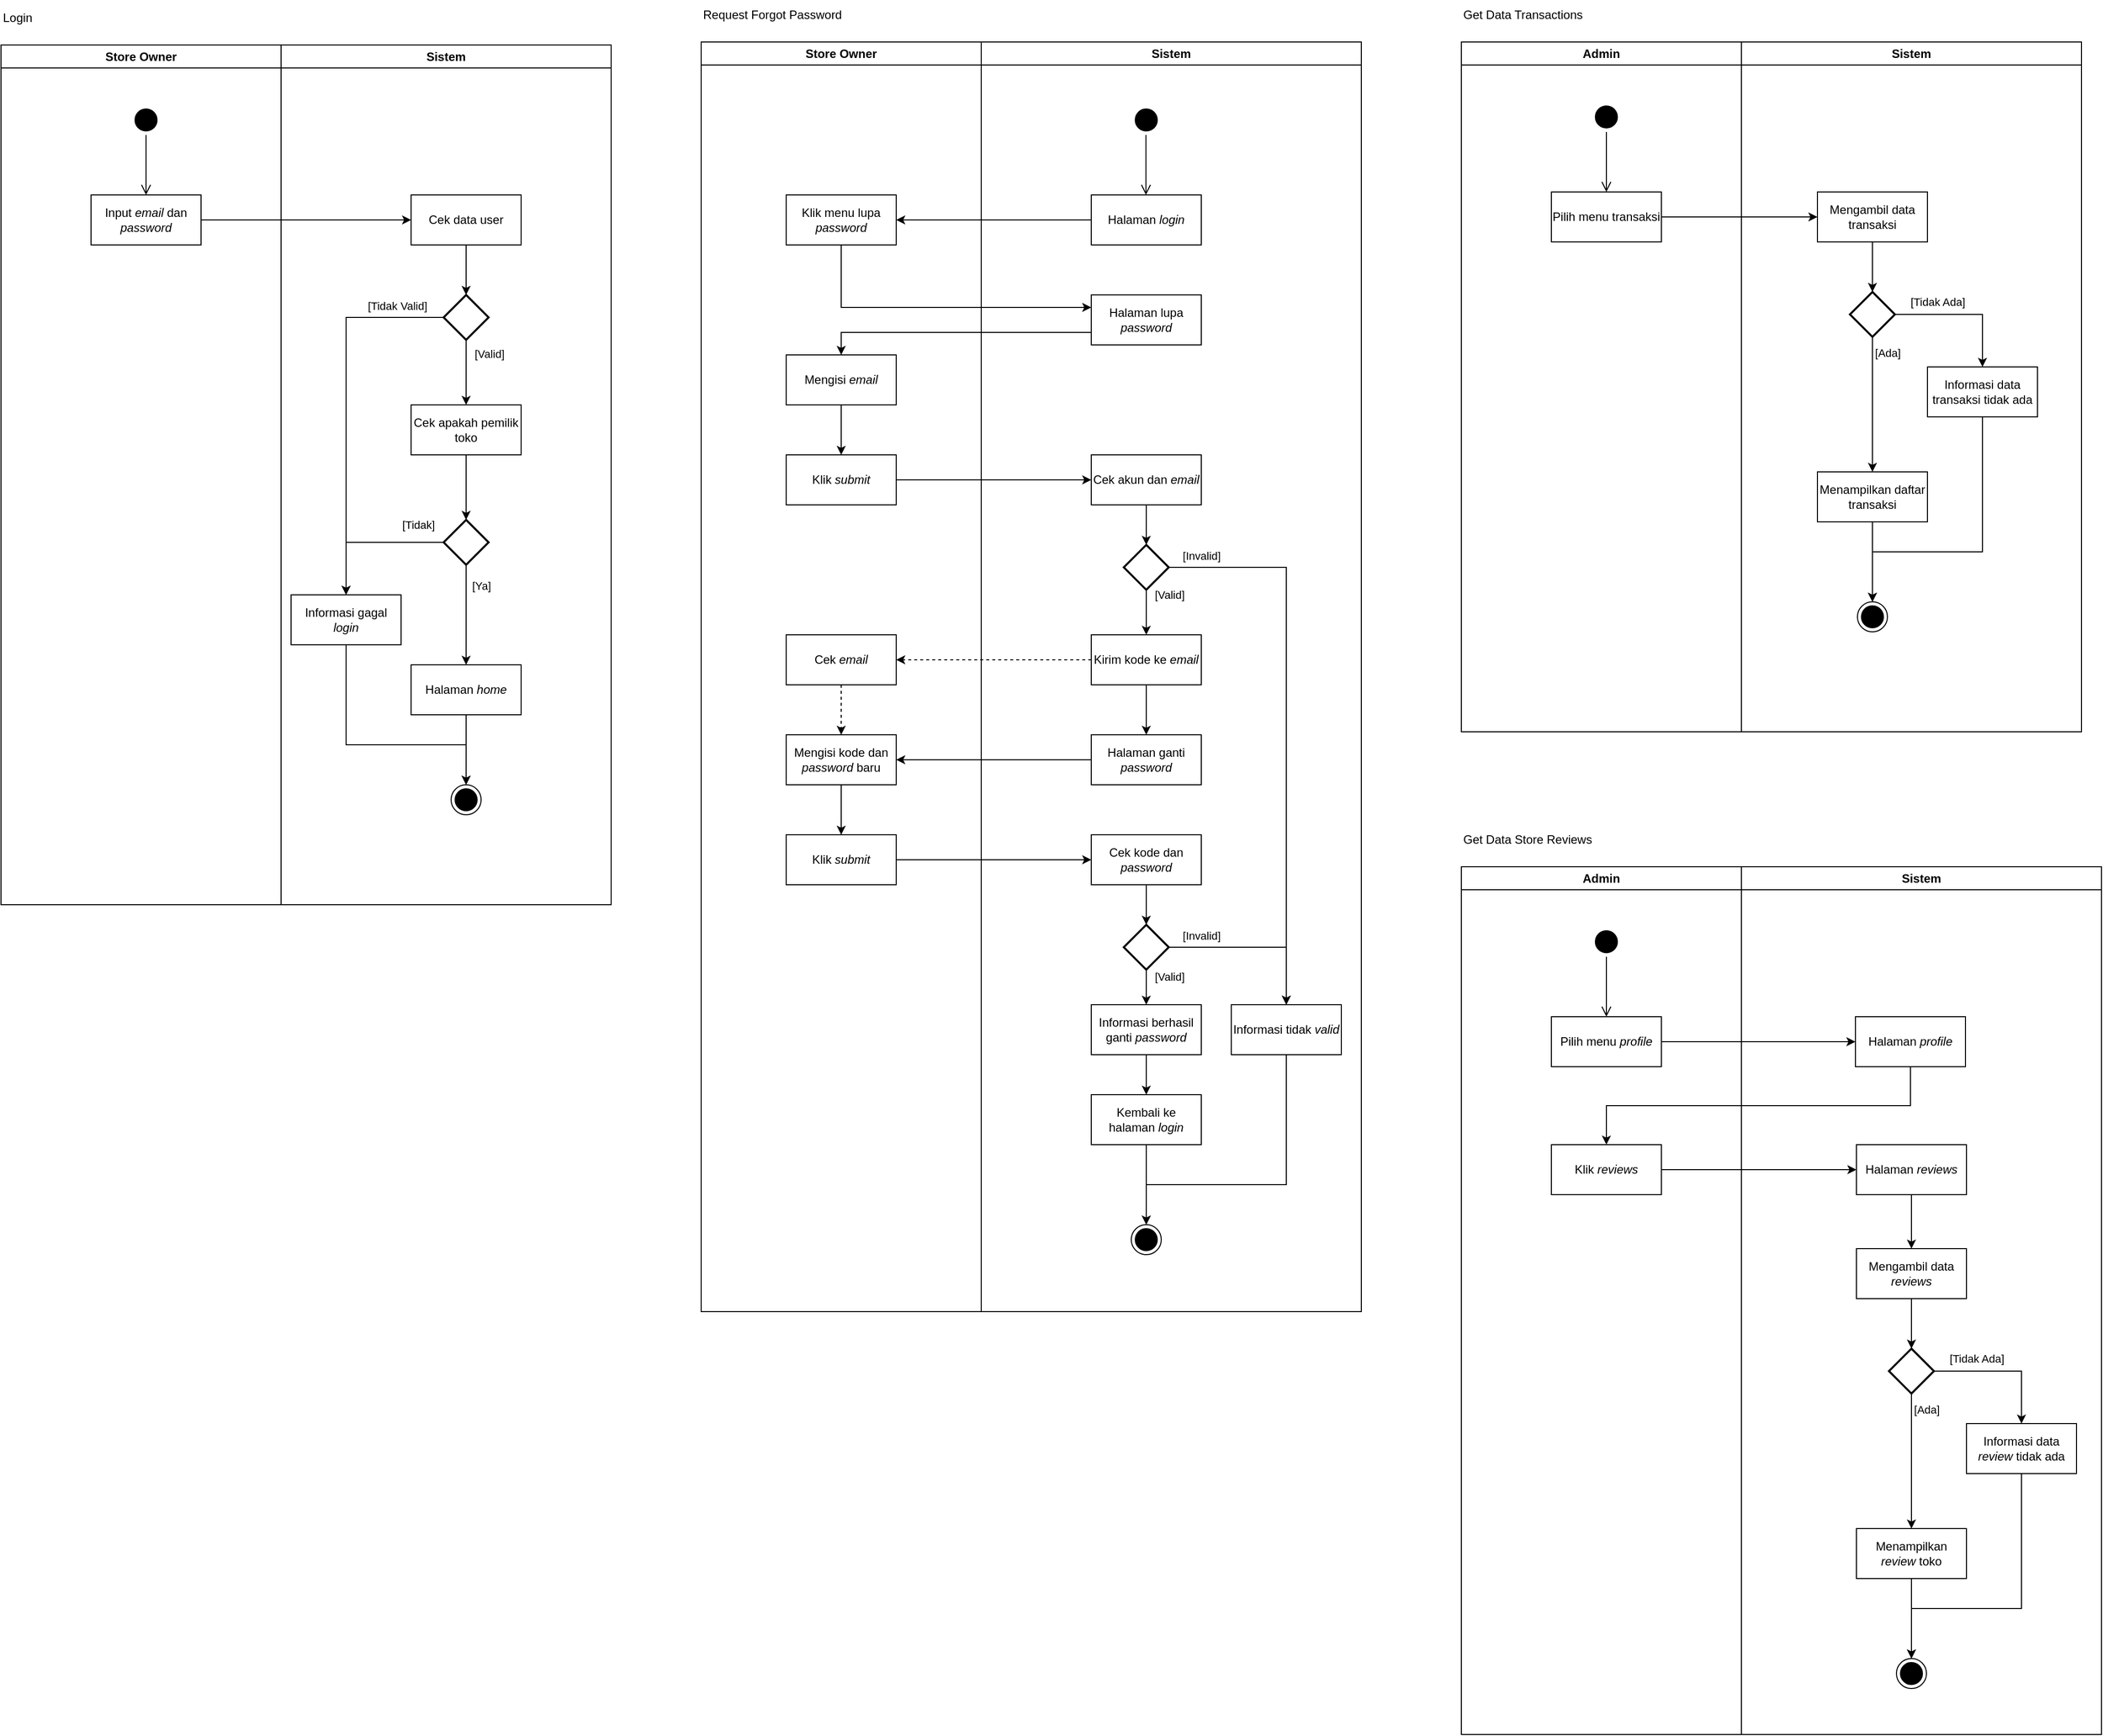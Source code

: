 <mxfile version="21.6.3" type="github">
  <diagram name="Page-1" id="xiiCET_Y6QIltrTSjUax">
    <mxGraphModel dx="4003" dy="2064" grid="1" gridSize="10" guides="1" tooltips="1" connect="1" arrows="1" fold="1" page="1" pageScale="1" pageWidth="827" pageHeight="1169" math="0" shadow="0">
      <root>
        <mxCell id="0" />
        <mxCell id="1" parent="0" />
        <mxCell id="NhR1j5uH20zTkMwMt2rW-1" value="" style="group;movable=1;resizable=1;rotatable=1;deletable=1;editable=1;locked=0;connectable=1;" parent="1" vertex="1" connectable="0">
          <mxGeometry x="-160" y="110" width="610" height="860" as="geometry" />
        </mxCell>
        <mxCell id="NhR1j5uH20zTkMwMt2rW-2" value="Store Owner" style="swimlane;whiteSpace=wrap;html=1;movable=1;resizable=1;rotatable=1;deletable=1;editable=1;locked=0;connectable=1;" parent="NhR1j5uH20zTkMwMt2rW-1" vertex="1">
          <mxGeometry width="280" height="860" as="geometry" />
        </mxCell>
        <mxCell id="NhR1j5uH20zTkMwMt2rW-3" value="" style="ellipse;html=1;shape=startState;fillColor=#000000;strokeColor=#030000;movable=1;resizable=1;rotatable=1;deletable=1;editable=1;locked=0;connectable=1;" parent="NhR1j5uH20zTkMwMt2rW-2" vertex="1">
          <mxGeometry x="130" y="60" width="30" height="30" as="geometry" />
        </mxCell>
        <mxCell id="NhR1j5uH20zTkMwMt2rW-4" value="" style="edgeStyle=orthogonalEdgeStyle;html=1;verticalAlign=bottom;endArrow=open;endSize=8;strokeColor=#030000;rounded=0;movable=1;resizable=1;rotatable=1;deletable=1;editable=1;locked=0;connectable=1;" parent="NhR1j5uH20zTkMwMt2rW-2" source="NhR1j5uH20zTkMwMt2rW-3" edge="1">
          <mxGeometry relative="1" as="geometry">
            <mxPoint x="145" y="150" as="targetPoint" />
          </mxGeometry>
        </mxCell>
        <mxCell id="NhR1j5uH20zTkMwMt2rW-5" value="Input &lt;i&gt;email&lt;/i&gt; dan &lt;i&gt;password&lt;/i&gt;" style="html=1;whiteSpace=wrap;movable=1;resizable=1;rotatable=1;deletable=1;editable=1;locked=0;connectable=1;" parent="NhR1j5uH20zTkMwMt2rW-2" vertex="1">
          <mxGeometry x="90" y="150" width="110" height="50" as="geometry" />
        </mxCell>
        <mxCell id="NhR1j5uH20zTkMwMt2rW-6" value="Sistem" style="swimlane;whiteSpace=wrap;html=1;movable=1;resizable=1;rotatable=1;deletable=1;editable=1;locked=0;connectable=1;" parent="NhR1j5uH20zTkMwMt2rW-1" vertex="1">
          <mxGeometry x="280" width="330" height="860" as="geometry" />
        </mxCell>
        <mxCell id="NhR1j5uH20zTkMwMt2rW-7" style="edgeStyle=orthogonalEdgeStyle;rounded=0;orthogonalLoop=1;jettySize=auto;html=1;movable=1;resizable=1;rotatable=1;deletable=1;editable=1;locked=0;connectable=1;" parent="NhR1j5uH20zTkMwMt2rW-6" source="NhR1j5uH20zTkMwMt2rW-8" target="NhR1j5uH20zTkMwMt2rW-13" edge="1">
          <mxGeometry relative="1" as="geometry" />
        </mxCell>
        <mxCell id="NhR1j5uH20zTkMwMt2rW-8" value="Cek data user" style="html=1;whiteSpace=wrap;movable=1;resizable=1;rotatable=1;deletable=1;editable=1;locked=0;connectable=1;" parent="NhR1j5uH20zTkMwMt2rW-6" vertex="1">
          <mxGeometry x="130" y="150" width="110" height="50" as="geometry" />
        </mxCell>
        <mxCell id="NhR1j5uH20zTkMwMt2rW-11" style="edgeStyle=orthogonalEdgeStyle;rounded=0;orthogonalLoop=1;jettySize=auto;html=1;exitX=0;exitY=0.5;exitDx=0;exitDy=0;exitPerimeter=0;movable=1;resizable=1;rotatable=1;deletable=1;editable=1;locked=0;connectable=1;" parent="NhR1j5uH20zTkMwMt2rW-6" source="NhR1j5uH20zTkMwMt2rW-13" target="NhR1j5uH20zTkMwMt2rW-16" edge="1">
          <mxGeometry relative="1" as="geometry" />
        </mxCell>
        <mxCell id="NhR1j5uH20zTkMwMt2rW-12" value="[Tidak Valid]" style="edgeLabel;html=1;align=center;verticalAlign=middle;resizable=1;points=[];movable=1;rotatable=1;deletable=1;editable=1;locked=0;connectable=1;" parent="NhR1j5uH20zTkMwMt2rW-11" vertex="1" connectable="0">
          <mxGeometry x="-0.512" relative="1" as="geometry">
            <mxPoint x="45" y="-12" as="offset" />
          </mxGeometry>
        </mxCell>
        <mxCell id="NhR1j5uH20zTkMwMt2rW-25" value="" style="edgeStyle=orthogonalEdgeStyle;rounded=0;orthogonalLoop=1;jettySize=auto;html=1;" parent="NhR1j5uH20zTkMwMt2rW-6" source="NhR1j5uH20zTkMwMt2rW-13" target="NhR1j5uH20zTkMwMt2rW-22" edge="1">
          <mxGeometry relative="1" as="geometry" />
        </mxCell>
        <mxCell id="NhR1j5uH20zTkMwMt2rW-26" value="[Valid]" style="edgeLabel;html=1;align=center;verticalAlign=middle;resizable=0;points=[];" parent="NhR1j5uH20zTkMwMt2rW-25" vertex="1" connectable="0">
          <mxGeometry x="-0.582" y="1" relative="1" as="geometry">
            <mxPoint x="22" as="offset" />
          </mxGeometry>
        </mxCell>
        <mxCell id="NhR1j5uH20zTkMwMt2rW-13" value="" style="strokeWidth=2;html=1;shape=mxgraph.flowchart.decision;whiteSpace=wrap;movable=1;resizable=1;rotatable=1;deletable=1;editable=1;locked=0;connectable=1;" parent="NhR1j5uH20zTkMwMt2rW-6" vertex="1">
          <mxGeometry x="162.5" y="250" width="45" height="45" as="geometry" />
        </mxCell>
        <mxCell id="NhR1j5uH20zTkMwMt2rW-31" style="edgeStyle=orthogonalEdgeStyle;rounded=0;orthogonalLoop=1;jettySize=auto;html=1;entryX=0.5;entryY=0;entryDx=0;entryDy=0;" parent="NhR1j5uH20zTkMwMt2rW-6" source="NhR1j5uH20zTkMwMt2rW-16" target="NhR1j5uH20zTkMwMt2rW-17" edge="1">
          <mxGeometry relative="1" as="geometry">
            <Array as="points">
              <mxPoint x="65" y="700" />
              <mxPoint x="185" y="700" />
            </Array>
          </mxGeometry>
        </mxCell>
        <mxCell id="NhR1j5uH20zTkMwMt2rW-16" value="Informasi gagal &lt;i&gt;login&lt;/i&gt;" style="html=1;whiteSpace=wrap;movable=1;resizable=1;rotatable=1;deletable=1;editable=1;locked=0;connectable=1;" parent="NhR1j5uH20zTkMwMt2rW-6" vertex="1">
          <mxGeometry x="10" y="550" width="110" height="50" as="geometry" />
        </mxCell>
        <mxCell id="NhR1j5uH20zTkMwMt2rW-17" value="" style="ellipse;html=1;shape=endState;fillColor=#000000;strokeColor=#000000;movable=1;resizable=1;rotatable=1;deletable=1;editable=1;locked=0;connectable=1;" parent="NhR1j5uH20zTkMwMt2rW-6" vertex="1">
          <mxGeometry x="170" y="740" width="30" height="30" as="geometry" />
        </mxCell>
        <mxCell id="NhR1j5uH20zTkMwMt2rW-24" value="" style="edgeStyle=orthogonalEdgeStyle;rounded=0;orthogonalLoop=1;jettySize=auto;html=1;" parent="NhR1j5uH20zTkMwMt2rW-6" source="NhR1j5uH20zTkMwMt2rW-22" target="NhR1j5uH20zTkMwMt2rW-23" edge="1">
          <mxGeometry relative="1" as="geometry" />
        </mxCell>
        <mxCell id="NhR1j5uH20zTkMwMt2rW-22" value="Cek apakah pemilik toko" style="html=1;whiteSpace=wrap;movable=1;resizable=1;rotatable=1;deletable=1;editable=1;locked=0;connectable=1;" parent="NhR1j5uH20zTkMwMt2rW-6" vertex="1">
          <mxGeometry x="130" y="360" width="110" height="50" as="geometry" />
        </mxCell>
        <mxCell id="NhR1j5uH20zTkMwMt2rW-27" style="edgeStyle=orthogonalEdgeStyle;rounded=0;orthogonalLoop=1;jettySize=auto;html=1;exitX=0;exitY=0.5;exitDx=0;exitDy=0;exitPerimeter=0;entryX=0.5;entryY=0;entryDx=0;entryDy=0;" parent="NhR1j5uH20zTkMwMt2rW-6" source="NhR1j5uH20zTkMwMt2rW-23" target="NhR1j5uH20zTkMwMt2rW-16" edge="1">
          <mxGeometry relative="1" as="geometry" />
        </mxCell>
        <mxCell id="NhR1j5uH20zTkMwMt2rW-32" value="[Tidak]" style="edgeLabel;html=1;align=center;verticalAlign=middle;resizable=0;points=[];" parent="NhR1j5uH20zTkMwMt2rW-27" vertex="1" connectable="0">
          <mxGeometry x="-0.652" y="2" relative="1" as="geometry">
            <mxPoint y="-20" as="offset" />
          </mxGeometry>
        </mxCell>
        <mxCell id="NhR1j5uH20zTkMwMt2rW-29" value="" style="edgeStyle=orthogonalEdgeStyle;rounded=0;orthogonalLoop=1;jettySize=auto;html=1;" parent="NhR1j5uH20zTkMwMt2rW-6" source="NhR1j5uH20zTkMwMt2rW-23" target="NhR1j5uH20zTkMwMt2rW-28" edge="1">
          <mxGeometry relative="1" as="geometry" />
        </mxCell>
        <mxCell id="NhR1j5uH20zTkMwMt2rW-33" value="[Ya]" style="edgeLabel;html=1;align=center;verticalAlign=middle;resizable=0;points=[];" parent="NhR1j5uH20zTkMwMt2rW-29" vertex="1" connectable="0">
          <mxGeometry x="-0.509" y="1" relative="1" as="geometry">
            <mxPoint x="14" y="-4" as="offset" />
          </mxGeometry>
        </mxCell>
        <mxCell id="NhR1j5uH20zTkMwMt2rW-23" value="" style="strokeWidth=2;html=1;shape=mxgraph.flowchart.decision;whiteSpace=wrap;movable=1;resizable=1;rotatable=1;deletable=1;editable=1;locked=0;connectable=1;" parent="NhR1j5uH20zTkMwMt2rW-6" vertex="1">
          <mxGeometry x="162.5" y="475" width="45" height="45" as="geometry" />
        </mxCell>
        <mxCell id="NhR1j5uH20zTkMwMt2rW-30" value="" style="edgeStyle=orthogonalEdgeStyle;rounded=0;orthogonalLoop=1;jettySize=auto;html=1;" parent="NhR1j5uH20zTkMwMt2rW-6" source="NhR1j5uH20zTkMwMt2rW-28" target="NhR1j5uH20zTkMwMt2rW-17" edge="1">
          <mxGeometry relative="1" as="geometry" />
        </mxCell>
        <mxCell id="NhR1j5uH20zTkMwMt2rW-28" value="Halaman &lt;i&gt;home&lt;/i&gt;" style="html=1;whiteSpace=wrap;movable=1;resizable=1;rotatable=1;deletable=1;editable=1;locked=0;connectable=1;" parent="NhR1j5uH20zTkMwMt2rW-6" vertex="1">
          <mxGeometry x="130" y="620" width="110" height="50" as="geometry" />
        </mxCell>
        <mxCell id="NhR1j5uH20zTkMwMt2rW-19" style="edgeStyle=orthogonalEdgeStyle;rounded=0;orthogonalLoop=1;jettySize=auto;html=1;entryX=0;entryY=0.5;entryDx=0;entryDy=0;movable=1;resizable=1;rotatable=1;deletable=1;editable=1;locked=0;connectable=1;" parent="NhR1j5uH20zTkMwMt2rW-1" source="NhR1j5uH20zTkMwMt2rW-5" target="NhR1j5uH20zTkMwMt2rW-8" edge="1">
          <mxGeometry relative="1" as="geometry" />
        </mxCell>
        <mxCell id="NhR1j5uH20zTkMwMt2rW-20" value="Login" style="text;html=1;align=left;verticalAlign=middle;resizable=0;points=[];autosize=1;strokeColor=none;fillColor=none;" parent="1" vertex="1">
          <mxGeometry x="-160" y="68" width="50" height="30" as="geometry" />
        </mxCell>
        <mxCell id="W2ZU-YtT6imNM6FTaDiL-1" value="" style="group;movable=1;resizable=1;rotatable=1;deletable=1;editable=1;locked=0;connectable=1;" vertex="1" connectable="0" parent="1">
          <mxGeometry x="540" y="107" width="660" height="1270" as="geometry" />
        </mxCell>
        <mxCell id="W2ZU-YtT6imNM6FTaDiL-2" value="Store Owner" style="swimlane;whiteSpace=wrap;html=1;movable=1;resizable=1;rotatable=1;deletable=1;editable=1;locked=0;connectable=1;" vertex="1" parent="W2ZU-YtT6imNM6FTaDiL-1">
          <mxGeometry width="280" height="1270" as="geometry" />
        </mxCell>
        <mxCell id="W2ZU-YtT6imNM6FTaDiL-68" value="Klik menu lupa &lt;i&gt;password&lt;/i&gt;" style="html=1;whiteSpace=wrap;" vertex="1" parent="W2ZU-YtT6imNM6FTaDiL-2">
          <mxGeometry x="85" y="153" width="110" height="50" as="geometry" />
        </mxCell>
        <mxCell id="W2ZU-YtT6imNM6FTaDiL-75" value="" style="edgeStyle=orthogonalEdgeStyle;rounded=0;orthogonalLoop=1;jettySize=auto;html=1;" edge="1" parent="W2ZU-YtT6imNM6FTaDiL-2" source="W2ZU-YtT6imNM6FTaDiL-72" target="W2ZU-YtT6imNM6FTaDiL-74">
          <mxGeometry relative="1" as="geometry" />
        </mxCell>
        <mxCell id="W2ZU-YtT6imNM6FTaDiL-72" value="Mengisi &lt;i&gt;email&lt;/i&gt;" style="html=1;whiteSpace=wrap;" vertex="1" parent="W2ZU-YtT6imNM6FTaDiL-2">
          <mxGeometry x="85" y="313" width="110" height="50" as="geometry" />
        </mxCell>
        <mxCell id="W2ZU-YtT6imNM6FTaDiL-74" value="Klik &lt;i&gt;submit&lt;/i&gt;" style="html=1;whiteSpace=wrap;" vertex="1" parent="W2ZU-YtT6imNM6FTaDiL-2">
          <mxGeometry x="85" y="413" width="110" height="50" as="geometry" />
        </mxCell>
        <mxCell id="W2ZU-YtT6imNM6FTaDiL-89" value="" style="edgeStyle=orthogonalEdgeStyle;rounded=0;orthogonalLoop=1;jettySize=auto;html=1;dashed=1;" edge="1" parent="W2ZU-YtT6imNM6FTaDiL-2" source="W2ZU-YtT6imNM6FTaDiL-86" target="W2ZU-YtT6imNM6FTaDiL-88">
          <mxGeometry relative="1" as="geometry" />
        </mxCell>
        <mxCell id="W2ZU-YtT6imNM6FTaDiL-86" value="Cek &lt;i&gt;email&lt;/i&gt;" style="html=1;whiteSpace=wrap;" vertex="1" parent="W2ZU-YtT6imNM6FTaDiL-2">
          <mxGeometry x="85" y="593" width="110" height="50" as="geometry" />
        </mxCell>
        <mxCell id="W2ZU-YtT6imNM6FTaDiL-92" value="" style="edgeStyle=orthogonalEdgeStyle;rounded=0;orthogonalLoop=1;jettySize=auto;html=1;" edge="1" parent="W2ZU-YtT6imNM6FTaDiL-2" source="W2ZU-YtT6imNM6FTaDiL-88" target="W2ZU-YtT6imNM6FTaDiL-91">
          <mxGeometry relative="1" as="geometry" />
        </mxCell>
        <mxCell id="W2ZU-YtT6imNM6FTaDiL-88" value="Mengisi kode dan &lt;i&gt;password&lt;/i&gt; baru" style="html=1;whiteSpace=wrap;" vertex="1" parent="W2ZU-YtT6imNM6FTaDiL-2">
          <mxGeometry x="85" y="693" width="110" height="50" as="geometry" />
        </mxCell>
        <mxCell id="W2ZU-YtT6imNM6FTaDiL-91" value="Klik &lt;i&gt;submit&lt;/i&gt;" style="html=1;whiteSpace=wrap;" vertex="1" parent="W2ZU-YtT6imNM6FTaDiL-2">
          <mxGeometry x="85" y="793" width="110" height="50" as="geometry" />
        </mxCell>
        <mxCell id="W2ZU-YtT6imNM6FTaDiL-6" value="Sistem" style="swimlane;whiteSpace=wrap;html=1;movable=1;resizable=1;rotatable=1;deletable=1;editable=1;locked=0;connectable=1;" vertex="1" parent="W2ZU-YtT6imNM6FTaDiL-1">
          <mxGeometry x="280" width="380" height="1270" as="geometry" />
        </mxCell>
        <mxCell id="W2ZU-YtT6imNM6FTaDiL-3" value="" style="ellipse;html=1;shape=startState;fillColor=#000000;strokeColor=#030000;movable=1;resizable=1;rotatable=1;deletable=1;editable=1;locked=0;connectable=1;" vertex="1" parent="W2ZU-YtT6imNM6FTaDiL-6">
          <mxGeometry x="150" y="63" width="30" height="30" as="geometry" />
        </mxCell>
        <mxCell id="W2ZU-YtT6imNM6FTaDiL-66" value="Halaman &lt;i&gt;login&lt;/i&gt;" style="html=1;whiteSpace=wrap;" vertex="1" parent="W2ZU-YtT6imNM6FTaDiL-6">
          <mxGeometry x="110" y="153" width="110" height="50" as="geometry" />
        </mxCell>
        <mxCell id="W2ZU-YtT6imNM6FTaDiL-67" value="" style="edgeStyle=orthogonalEdgeStyle;html=1;verticalAlign=bottom;endArrow=open;endSize=8;strokeColor=#030000;rounded=0;" edge="1" parent="W2ZU-YtT6imNM6FTaDiL-6">
          <mxGeometry relative="1" as="geometry">
            <mxPoint x="164.7" y="153" as="targetPoint" />
            <mxPoint x="164.7" y="93" as="sourcePoint" />
            <Array as="points">
              <mxPoint x="164.7" y="123" />
              <mxPoint x="164.7" y="123" />
            </Array>
          </mxGeometry>
        </mxCell>
        <mxCell id="W2ZU-YtT6imNM6FTaDiL-70" value="Halaman lupa &lt;i&gt;password&lt;/i&gt;" style="html=1;whiteSpace=wrap;" vertex="1" parent="W2ZU-YtT6imNM6FTaDiL-6">
          <mxGeometry x="110" y="253" width="110" height="50" as="geometry" />
        </mxCell>
        <mxCell id="W2ZU-YtT6imNM6FTaDiL-80" value="" style="edgeStyle=orthogonalEdgeStyle;rounded=0;orthogonalLoop=1;jettySize=auto;html=1;" edge="1" parent="W2ZU-YtT6imNM6FTaDiL-6" source="W2ZU-YtT6imNM6FTaDiL-76" target="W2ZU-YtT6imNM6FTaDiL-79">
          <mxGeometry relative="1" as="geometry" />
        </mxCell>
        <mxCell id="W2ZU-YtT6imNM6FTaDiL-76" value="Cek akun dan &lt;i&gt;email&lt;/i&gt;" style="html=1;whiteSpace=wrap;" vertex="1" parent="W2ZU-YtT6imNM6FTaDiL-6">
          <mxGeometry x="110" y="413" width="110" height="50" as="geometry" />
        </mxCell>
        <mxCell id="W2ZU-YtT6imNM6FTaDiL-82" value="" style="edgeStyle=orthogonalEdgeStyle;rounded=0;orthogonalLoop=1;jettySize=auto;html=1;" edge="1" parent="W2ZU-YtT6imNM6FTaDiL-6" source="W2ZU-YtT6imNM6FTaDiL-79" target="W2ZU-YtT6imNM6FTaDiL-81">
          <mxGeometry relative="1" as="geometry" />
        </mxCell>
        <mxCell id="W2ZU-YtT6imNM6FTaDiL-83" value="[Valid]" style="edgeLabel;html=1;align=center;verticalAlign=middle;resizable=0;points=[];" vertex="1" connectable="0" parent="W2ZU-YtT6imNM6FTaDiL-82">
          <mxGeometry x="-0.375" y="-1" relative="1" as="geometry">
            <mxPoint x="24" y="-9" as="offset" />
          </mxGeometry>
        </mxCell>
        <mxCell id="W2ZU-YtT6imNM6FTaDiL-124" style="edgeStyle=orthogonalEdgeStyle;rounded=0;orthogonalLoop=1;jettySize=auto;html=1;exitX=1;exitY=0.5;exitDx=0;exitDy=0;exitPerimeter=0;entryX=0.5;entryY=0;entryDx=0;entryDy=0;" edge="1" parent="W2ZU-YtT6imNM6FTaDiL-6" source="W2ZU-YtT6imNM6FTaDiL-79" target="W2ZU-YtT6imNM6FTaDiL-121">
          <mxGeometry relative="1" as="geometry" />
        </mxCell>
        <mxCell id="W2ZU-YtT6imNM6FTaDiL-127" value="[Invalid]" style="edgeLabel;html=1;align=center;verticalAlign=middle;resizable=0;points=[];" vertex="1" connectable="0" parent="W2ZU-YtT6imNM6FTaDiL-124">
          <mxGeometry x="-0.902" y="1" relative="1" as="geometry">
            <mxPoint x="5" y="-11" as="offset" />
          </mxGeometry>
        </mxCell>
        <mxCell id="W2ZU-YtT6imNM6FTaDiL-79" value="" style="strokeWidth=2;html=1;shape=mxgraph.flowchart.decision;whiteSpace=wrap;movable=1;resizable=1;rotatable=1;deletable=1;editable=1;locked=0;connectable=1;" vertex="1" parent="W2ZU-YtT6imNM6FTaDiL-6">
          <mxGeometry x="142.5" y="503" width="45" height="45" as="geometry" />
        </mxCell>
        <mxCell id="W2ZU-YtT6imNM6FTaDiL-85" value="" style="edgeStyle=orthogonalEdgeStyle;rounded=0;orthogonalLoop=1;jettySize=auto;html=1;" edge="1" parent="W2ZU-YtT6imNM6FTaDiL-6" source="W2ZU-YtT6imNM6FTaDiL-81" target="W2ZU-YtT6imNM6FTaDiL-84">
          <mxGeometry relative="1" as="geometry" />
        </mxCell>
        <mxCell id="W2ZU-YtT6imNM6FTaDiL-81" value="Kirim kode ke &lt;i&gt;email&lt;/i&gt;" style="html=1;whiteSpace=wrap;" vertex="1" parent="W2ZU-YtT6imNM6FTaDiL-6">
          <mxGeometry x="110" y="593" width="110" height="50" as="geometry" />
        </mxCell>
        <mxCell id="W2ZU-YtT6imNM6FTaDiL-84" value="Halaman ganti &lt;i&gt;password&lt;/i&gt;" style="html=1;whiteSpace=wrap;" vertex="1" parent="W2ZU-YtT6imNM6FTaDiL-6">
          <mxGeometry x="110" y="693" width="110" height="50" as="geometry" />
        </mxCell>
        <mxCell id="W2ZU-YtT6imNM6FTaDiL-111" value="" style="edgeStyle=orthogonalEdgeStyle;rounded=0;orthogonalLoop=1;jettySize=auto;html=1;" edge="1" parent="W2ZU-YtT6imNM6FTaDiL-6" source="W2ZU-YtT6imNM6FTaDiL-93" target="W2ZU-YtT6imNM6FTaDiL-110">
          <mxGeometry relative="1" as="geometry" />
        </mxCell>
        <mxCell id="W2ZU-YtT6imNM6FTaDiL-93" value="Cek kode dan &lt;i&gt;password&lt;/i&gt;" style="html=1;whiteSpace=wrap;" vertex="1" parent="W2ZU-YtT6imNM6FTaDiL-6">
          <mxGeometry x="110" y="793" width="110" height="50" as="geometry" />
        </mxCell>
        <mxCell id="W2ZU-YtT6imNM6FTaDiL-114" value="" style="edgeStyle=orthogonalEdgeStyle;rounded=0;orthogonalLoop=1;jettySize=auto;html=1;" edge="1" parent="W2ZU-YtT6imNM6FTaDiL-6" source="W2ZU-YtT6imNM6FTaDiL-110" target="W2ZU-YtT6imNM6FTaDiL-112">
          <mxGeometry relative="1" as="geometry" />
        </mxCell>
        <mxCell id="W2ZU-YtT6imNM6FTaDiL-116" value="[Valid]" style="edgeLabel;html=1;align=center;verticalAlign=middle;resizable=0;points=[];" vertex="1" connectable="0" parent="W2ZU-YtT6imNM6FTaDiL-114">
          <mxGeometry x="-0.57" relative="1" as="geometry">
            <mxPoint x="23" y="-3" as="offset" />
          </mxGeometry>
        </mxCell>
        <mxCell id="W2ZU-YtT6imNM6FTaDiL-123" style="edgeStyle=orthogonalEdgeStyle;rounded=0;orthogonalLoop=1;jettySize=auto;html=1;exitX=1;exitY=0.5;exitDx=0;exitDy=0;exitPerimeter=0;entryX=0.5;entryY=0;entryDx=0;entryDy=0;" edge="1" parent="W2ZU-YtT6imNM6FTaDiL-6" source="W2ZU-YtT6imNM6FTaDiL-110" target="W2ZU-YtT6imNM6FTaDiL-121">
          <mxGeometry relative="1" as="geometry" />
        </mxCell>
        <mxCell id="W2ZU-YtT6imNM6FTaDiL-126" value="[Invalid]" style="edgeLabel;html=1;align=center;verticalAlign=middle;resizable=0;points=[];" vertex="1" connectable="0" parent="W2ZU-YtT6imNM6FTaDiL-123">
          <mxGeometry x="-0.321" y="1" relative="1" as="geometry">
            <mxPoint x="-27" y="-11" as="offset" />
          </mxGeometry>
        </mxCell>
        <mxCell id="W2ZU-YtT6imNM6FTaDiL-110" value="" style="strokeWidth=2;html=1;shape=mxgraph.flowchart.decision;whiteSpace=wrap;movable=1;resizable=1;rotatable=1;deletable=1;editable=1;locked=0;connectable=1;" vertex="1" parent="W2ZU-YtT6imNM6FTaDiL-6">
          <mxGeometry x="142.5" y="883" width="45" height="45" as="geometry" />
        </mxCell>
        <mxCell id="W2ZU-YtT6imNM6FTaDiL-115" value="" style="edgeStyle=orthogonalEdgeStyle;rounded=0;orthogonalLoop=1;jettySize=auto;html=1;" edge="1" parent="W2ZU-YtT6imNM6FTaDiL-6" source="W2ZU-YtT6imNM6FTaDiL-112" target="W2ZU-YtT6imNM6FTaDiL-113">
          <mxGeometry relative="1" as="geometry" />
        </mxCell>
        <mxCell id="W2ZU-YtT6imNM6FTaDiL-112" value="Informasi berhasil ganti &lt;i&gt;password&lt;/i&gt;" style="html=1;whiteSpace=wrap;" vertex="1" parent="W2ZU-YtT6imNM6FTaDiL-6">
          <mxGeometry x="110" y="963" width="110" height="50" as="geometry" />
        </mxCell>
        <mxCell id="W2ZU-YtT6imNM6FTaDiL-118" value="" style="edgeStyle=orthogonalEdgeStyle;rounded=0;orthogonalLoop=1;jettySize=auto;html=1;" edge="1" parent="W2ZU-YtT6imNM6FTaDiL-6" source="W2ZU-YtT6imNM6FTaDiL-113" target="W2ZU-YtT6imNM6FTaDiL-117">
          <mxGeometry relative="1" as="geometry" />
        </mxCell>
        <mxCell id="W2ZU-YtT6imNM6FTaDiL-113" value="Kembali ke halaman &lt;i&gt;login&lt;/i&gt;" style="html=1;whiteSpace=wrap;" vertex="1" parent="W2ZU-YtT6imNM6FTaDiL-6">
          <mxGeometry x="110" y="1053" width="110" height="50" as="geometry" />
        </mxCell>
        <mxCell id="W2ZU-YtT6imNM6FTaDiL-117" value="" style="ellipse;html=1;shape=endState;fillColor=#000000;strokeColor=#000000;movable=1;resizable=1;rotatable=1;deletable=1;editable=1;locked=0;connectable=1;" vertex="1" parent="W2ZU-YtT6imNM6FTaDiL-6">
          <mxGeometry x="150" y="1183" width="30" height="30" as="geometry" />
        </mxCell>
        <mxCell id="W2ZU-YtT6imNM6FTaDiL-125" style="edgeStyle=orthogonalEdgeStyle;rounded=0;orthogonalLoop=1;jettySize=auto;html=1;entryX=0.5;entryY=0;entryDx=0;entryDy=0;" edge="1" parent="W2ZU-YtT6imNM6FTaDiL-6" source="W2ZU-YtT6imNM6FTaDiL-121" target="W2ZU-YtT6imNM6FTaDiL-117">
          <mxGeometry relative="1" as="geometry">
            <Array as="points">
              <mxPoint x="305" y="1143" />
              <mxPoint x="165" y="1143" />
            </Array>
          </mxGeometry>
        </mxCell>
        <mxCell id="W2ZU-YtT6imNM6FTaDiL-121" value="Informasi tidak &lt;i&gt;valid&lt;/i&gt;" style="html=1;whiteSpace=wrap;" vertex="1" parent="W2ZU-YtT6imNM6FTaDiL-6">
          <mxGeometry x="250" y="963" width="110" height="50" as="geometry" />
        </mxCell>
        <mxCell id="W2ZU-YtT6imNM6FTaDiL-69" style="edgeStyle=orthogonalEdgeStyle;rounded=0;orthogonalLoop=1;jettySize=auto;html=1;exitX=0;exitY=0.5;exitDx=0;exitDy=0;entryX=1;entryY=0.5;entryDx=0;entryDy=0;" edge="1" parent="W2ZU-YtT6imNM6FTaDiL-1" source="W2ZU-YtT6imNM6FTaDiL-66" target="W2ZU-YtT6imNM6FTaDiL-68">
          <mxGeometry relative="1" as="geometry" />
        </mxCell>
        <mxCell id="W2ZU-YtT6imNM6FTaDiL-71" style="edgeStyle=orthogonalEdgeStyle;rounded=0;orthogonalLoop=1;jettySize=auto;html=1;entryX=0;entryY=0.25;entryDx=0;entryDy=0;" edge="1" parent="W2ZU-YtT6imNM6FTaDiL-1" source="W2ZU-YtT6imNM6FTaDiL-68" target="W2ZU-YtT6imNM6FTaDiL-70">
          <mxGeometry relative="1" as="geometry">
            <Array as="points">
              <mxPoint x="140" y="266" />
            </Array>
          </mxGeometry>
        </mxCell>
        <mxCell id="W2ZU-YtT6imNM6FTaDiL-73" style="edgeStyle=orthogonalEdgeStyle;rounded=0;orthogonalLoop=1;jettySize=auto;html=1;exitX=0;exitY=0.75;exitDx=0;exitDy=0;" edge="1" parent="W2ZU-YtT6imNM6FTaDiL-1" source="W2ZU-YtT6imNM6FTaDiL-70" target="W2ZU-YtT6imNM6FTaDiL-72">
          <mxGeometry relative="1" as="geometry" />
        </mxCell>
        <mxCell id="W2ZU-YtT6imNM6FTaDiL-78" style="edgeStyle=orthogonalEdgeStyle;rounded=0;orthogonalLoop=1;jettySize=auto;html=1;exitX=1;exitY=0.5;exitDx=0;exitDy=0;" edge="1" parent="W2ZU-YtT6imNM6FTaDiL-1" source="W2ZU-YtT6imNM6FTaDiL-74" target="W2ZU-YtT6imNM6FTaDiL-76">
          <mxGeometry relative="1" as="geometry" />
        </mxCell>
        <mxCell id="W2ZU-YtT6imNM6FTaDiL-87" style="edgeStyle=orthogonalEdgeStyle;rounded=0;orthogonalLoop=1;jettySize=auto;html=1;exitX=0;exitY=0.5;exitDx=0;exitDy=0;entryX=1;entryY=0.5;entryDx=0;entryDy=0;dashed=1;" edge="1" parent="W2ZU-YtT6imNM6FTaDiL-1" source="W2ZU-YtT6imNM6FTaDiL-81" target="W2ZU-YtT6imNM6FTaDiL-86">
          <mxGeometry relative="1" as="geometry" />
        </mxCell>
        <mxCell id="W2ZU-YtT6imNM6FTaDiL-90" style="edgeStyle=orthogonalEdgeStyle;rounded=0;orthogonalLoop=1;jettySize=auto;html=1;exitX=0;exitY=0.5;exitDx=0;exitDy=0;entryX=1;entryY=0.5;entryDx=0;entryDy=0;" edge="1" parent="W2ZU-YtT6imNM6FTaDiL-1" source="W2ZU-YtT6imNM6FTaDiL-84" target="W2ZU-YtT6imNM6FTaDiL-88">
          <mxGeometry relative="1" as="geometry" />
        </mxCell>
        <mxCell id="W2ZU-YtT6imNM6FTaDiL-108" style="edgeStyle=orthogonalEdgeStyle;rounded=0;orthogonalLoop=1;jettySize=auto;html=1;exitX=1;exitY=0.5;exitDx=0;exitDy=0;" edge="1" parent="W2ZU-YtT6imNM6FTaDiL-1" source="W2ZU-YtT6imNM6FTaDiL-91" target="W2ZU-YtT6imNM6FTaDiL-93">
          <mxGeometry relative="1" as="geometry" />
        </mxCell>
        <mxCell id="W2ZU-YtT6imNM6FTaDiL-27" value="Request Forgot Password" style="text;html=1;align=left;verticalAlign=middle;resizable=0;points=[];autosize=1;strokeColor=none;fillColor=none;" vertex="1" parent="1">
          <mxGeometry x="540" y="65" width="160" height="30" as="geometry" />
        </mxCell>
        <mxCell id="W2ZU-YtT6imNM6FTaDiL-28" value="Admin" style="swimlane;whiteSpace=wrap;html=1;" vertex="1" parent="1">
          <mxGeometry x="1300" y="107" width="280" height="690" as="geometry" />
        </mxCell>
        <mxCell id="W2ZU-YtT6imNM6FTaDiL-29" value="" style="ellipse;html=1;shape=startState;fillColor=#000000;strokeColor=#030000;" vertex="1" parent="W2ZU-YtT6imNM6FTaDiL-28">
          <mxGeometry x="130" y="60" width="30" height="30" as="geometry" />
        </mxCell>
        <mxCell id="W2ZU-YtT6imNM6FTaDiL-30" value="" style="edgeStyle=orthogonalEdgeStyle;html=1;verticalAlign=bottom;endArrow=open;endSize=8;strokeColor=#030000;rounded=0;" edge="1" parent="W2ZU-YtT6imNM6FTaDiL-28" source="W2ZU-YtT6imNM6FTaDiL-29">
          <mxGeometry relative="1" as="geometry">
            <mxPoint x="145" y="150" as="targetPoint" />
          </mxGeometry>
        </mxCell>
        <mxCell id="W2ZU-YtT6imNM6FTaDiL-31" value="Pilih menu transaksi" style="html=1;whiteSpace=wrap;" vertex="1" parent="W2ZU-YtT6imNM6FTaDiL-28">
          <mxGeometry x="90" y="150" width="110" height="50" as="geometry" />
        </mxCell>
        <mxCell id="W2ZU-YtT6imNM6FTaDiL-32" value="Sistem" style="swimlane;whiteSpace=wrap;html=1;movable=1;resizable=1;rotatable=1;deletable=1;editable=1;locked=0;connectable=1;" vertex="1" parent="1">
          <mxGeometry x="1580" y="107" width="340" height="690" as="geometry" />
        </mxCell>
        <mxCell id="W2ZU-YtT6imNM6FTaDiL-33" style="edgeStyle=orthogonalEdgeStyle;rounded=0;orthogonalLoop=1;jettySize=auto;html=1;" edge="1" parent="W2ZU-YtT6imNM6FTaDiL-32" source="W2ZU-YtT6imNM6FTaDiL-34" target="W2ZU-YtT6imNM6FTaDiL-39">
          <mxGeometry relative="1" as="geometry" />
        </mxCell>
        <mxCell id="W2ZU-YtT6imNM6FTaDiL-34" value="Mengambil data transaksi" style="html=1;whiteSpace=wrap;movable=1;resizable=1;rotatable=1;deletable=1;editable=1;locked=0;connectable=1;" vertex="1" parent="W2ZU-YtT6imNM6FTaDiL-32">
          <mxGeometry x="76" y="150" width="110" height="50" as="geometry" />
        </mxCell>
        <mxCell id="W2ZU-YtT6imNM6FTaDiL-35" value="" style="edgeStyle=orthogonalEdgeStyle;rounded=0;orthogonalLoop=1;jettySize=auto;html=1;" edge="1" parent="W2ZU-YtT6imNM6FTaDiL-32" source="W2ZU-YtT6imNM6FTaDiL-39" target="W2ZU-YtT6imNM6FTaDiL-41">
          <mxGeometry relative="1" as="geometry" />
        </mxCell>
        <mxCell id="W2ZU-YtT6imNM6FTaDiL-36" value="[Ada]" style="edgeLabel;html=1;align=center;verticalAlign=middle;resizable=0;points=[];" vertex="1" connectable="0" parent="W2ZU-YtT6imNM6FTaDiL-35">
          <mxGeometry x="-0.773" y="3" relative="1" as="geometry">
            <mxPoint x="12" as="offset" />
          </mxGeometry>
        </mxCell>
        <mxCell id="W2ZU-YtT6imNM6FTaDiL-37" style="edgeStyle=orthogonalEdgeStyle;rounded=0;orthogonalLoop=1;jettySize=auto;html=1;exitX=1;exitY=0.5;exitDx=0;exitDy=0;exitPerimeter=0;entryX=0.5;entryY=0;entryDx=0;entryDy=0;" edge="1" parent="W2ZU-YtT6imNM6FTaDiL-32" source="W2ZU-YtT6imNM6FTaDiL-39" target="W2ZU-YtT6imNM6FTaDiL-43">
          <mxGeometry relative="1" as="geometry" />
        </mxCell>
        <mxCell id="W2ZU-YtT6imNM6FTaDiL-38" value="[Tidak Ada]" style="edgeLabel;html=1;align=center;verticalAlign=middle;resizable=0;points=[];" vertex="1" connectable="0" parent="W2ZU-YtT6imNM6FTaDiL-37">
          <mxGeometry x="-0.547" relative="1" as="geometry">
            <mxPoint x="11" y="-13" as="offset" />
          </mxGeometry>
        </mxCell>
        <mxCell id="W2ZU-YtT6imNM6FTaDiL-39" value="" style="strokeWidth=2;html=1;shape=mxgraph.flowchart.decision;whiteSpace=wrap;" vertex="1" parent="W2ZU-YtT6imNM6FTaDiL-32">
          <mxGeometry x="108.5" y="250" width="45" height="45" as="geometry" />
        </mxCell>
        <mxCell id="W2ZU-YtT6imNM6FTaDiL-40" value="" style="edgeStyle=orthogonalEdgeStyle;rounded=0;orthogonalLoop=1;jettySize=auto;html=1;" edge="1" parent="W2ZU-YtT6imNM6FTaDiL-32" source="W2ZU-YtT6imNM6FTaDiL-41" target="W2ZU-YtT6imNM6FTaDiL-44">
          <mxGeometry relative="1" as="geometry" />
        </mxCell>
        <mxCell id="W2ZU-YtT6imNM6FTaDiL-41" value="Menampilkan daftar transaksi" style="html=1;whiteSpace=wrap;" vertex="1" parent="W2ZU-YtT6imNM6FTaDiL-32">
          <mxGeometry x="76" y="430" width="110" height="50" as="geometry" />
        </mxCell>
        <mxCell id="W2ZU-YtT6imNM6FTaDiL-42" style="edgeStyle=orthogonalEdgeStyle;rounded=0;orthogonalLoop=1;jettySize=auto;html=1;exitX=0.5;exitY=1;exitDx=0;exitDy=0;entryX=0.5;entryY=0;entryDx=0;entryDy=0;" edge="1" parent="W2ZU-YtT6imNM6FTaDiL-32" source="W2ZU-YtT6imNM6FTaDiL-43" target="W2ZU-YtT6imNM6FTaDiL-44">
          <mxGeometry relative="1" as="geometry">
            <Array as="points">
              <mxPoint x="241" y="510" />
              <mxPoint x="131" y="510" />
            </Array>
          </mxGeometry>
        </mxCell>
        <mxCell id="W2ZU-YtT6imNM6FTaDiL-43" value="Informasi data transaksi tidak ada" style="html=1;whiteSpace=wrap;" vertex="1" parent="W2ZU-YtT6imNM6FTaDiL-32">
          <mxGeometry x="186" y="325" width="110" height="50" as="geometry" />
        </mxCell>
        <mxCell id="W2ZU-YtT6imNM6FTaDiL-44" value="" style="ellipse;html=1;shape=endState;fillColor=#000000;strokeColor=#000000;movable=1;resizable=1;rotatable=1;deletable=1;editable=1;locked=0;connectable=1;" vertex="1" parent="W2ZU-YtT6imNM6FTaDiL-32">
          <mxGeometry x="116" y="560" width="30" height="30" as="geometry" />
        </mxCell>
        <mxCell id="W2ZU-YtT6imNM6FTaDiL-45" style="edgeStyle=orthogonalEdgeStyle;rounded=0;orthogonalLoop=1;jettySize=auto;html=1;entryX=0;entryY=0.5;entryDx=0;entryDy=0;" edge="1" parent="1" source="W2ZU-YtT6imNM6FTaDiL-31" target="W2ZU-YtT6imNM6FTaDiL-34">
          <mxGeometry relative="1" as="geometry" />
        </mxCell>
        <mxCell id="W2ZU-YtT6imNM6FTaDiL-46" value="Get Data Transactions" style="text;html=1;align=left;verticalAlign=middle;resizable=0;points=[];autosize=1;strokeColor=none;fillColor=none;" vertex="1" parent="1">
          <mxGeometry x="1300" y="65" width="140" height="30" as="geometry" />
        </mxCell>
        <mxCell id="W2ZU-YtT6imNM6FTaDiL-47" value="Admin" style="swimlane;whiteSpace=wrap;html=1;" vertex="1" parent="1">
          <mxGeometry x="1300" y="932" width="280" height="868" as="geometry" />
        </mxCell>
        <mxCell id="W2ZU-YtT6imNM6FTaDiL-48" value="" style="ellipse;html=1;shape=startState;fillColor=#000000;strokeColor=#030000;" vertex="1" parent="W2ZU-YtT6imNM6FTaDiL-47">
          <mxGeometry x="130" y="60" width="30" height="30" as="geometry" />
        </mxCell>
        <mxCell id="W2ZU-YtT6imNM6FTaDiL-49" value="" style="edgeStyle=orthogonalEdgeStyle;html=1;verticalAlign=bottom;endArrow=open;endSize=8;strokeColor=#030000;rounded=0;" edge="1" parent="W2ZU-YtT6imNM6FTaDiL-47" source="W2ZU-YtT6imNM6FTaDiL-48">
          <mxGeometry relative="1" as="geometry">
            <mxPoint x="145" y="150" as="targetPoint" />
          </mxGeometry>
        </mxCell>
        <mxCell id="W2ZU-YtT6imNM6FTaDiL-50" value="Pilih menu &lt;i&gt;profile&lt;/i&gt;" style="html=1;whiteSpace=wrap;" vertex="1" parent="W2ZU-YtT6imNM6FTaDiL-47">
          <mxGeometry x="90" y="150" width="110" height="50" as="geometry" />
        </mxCell>
        <mxCell id="W2ZU-YtT6imNM6FTaDiL-130" value="Klik &lt;i&gt;reviews&lt;/i&gt;" style="html=1;whiteSpace=wrap;" vertex="1" parent="W2ZU-YtT6imNM6FTaDiL-47">
          <mxGeometry x="90" y="278" width="110" height="50" as="geometry" />
        </mxCell>
        <mxCell id="W2ZU-YtT6imNM6FTaDiL-51" value="Sistem" style="swimlane;whiteSpace=wrap;html=1;movable=1;resizable=1;rotatable=1;deletable=1;editable=1;locked=0;connectable=1;" vertex="1" parent="1">
          <mxGeometry x="1580" y="932" width="360" height="868" as="geometry" />
        </mxCell>
        <mxCell id="W2ZU-YtT6imNM6FTaDiL-52" style="edgeStyle=orthogonalEdgeStyle;rounded=0;orthogonalLoop=1;jettySize=auto;html=1;" edge="1" parent="W2ZU-YtT6imNM6FTaDiL-51" source="W2ZU-YtT6imNM6FTaDiL-53" target="W2ZU-YtT6imNM6FTaDiL-58">
          <mxGeometry relative="1" as="geometry" />
        </mxCell>
        <mxCell id="W2ZU-YtT6imNM6FTaDiL-53" value="Mengambil data &lt;i&gt;reviews&lt;/i&gt;" style="html=1;whiteSpace=wrap;movable=1;resizable=1;rotatable=1;deletable=1;editable=1;locked=0;connectable=1;" vertex="1" parent="W2ZU-YtT6imNM6FTaDiL-51">
          <mxGeometry x="115" y="382" width="110" height="50" as="geometry" />
        </mxCell>
        <mxCell id="W2ZU-YtT6imNM6FTaDiL-54" value="" style="edgeStyle=orthogonalEdgeStyle;rounded=0;orthogonalLoop=1;jettySize=auto;html=1;" edge="1" parent="W2ZU-YtT6imNM6FTaDiL-51" source="W2ZU-YtT6imNM6FTaDiL-58" target="W2ZU-YtT6imNM6FTaDiL-60">
          <mxGeometry relative="1" as="geometry" />
        </mxCell>
        <mxCell id="W2ZU-YtT6imNM6FTaDiL-55" value="[Ada]" style="edgeLabel;html=1;align=center;verticalAlign=middle;resizable=0;points=[];" vertex="1" connectable="0" parent="W2ZU-YtT6imNM6FTaDiL-54">
          <mxGeometry x="-0.773" y="3" relative="1" as="geometry">
            <mxPoint x="12" as="offset" />
          </mxGeometry>
        </mxCell>
        <mxCell id="W2ZU-YtT6imNM6FTaDiL-56" style="edgeStyle=orthogonalEdgeStyle;rounded=0;orthogonalLoop=1;jettySize=auto;html=1;exitX=1;exitY=0.5;exitDx=0;exitDy=0;exitPerimeter=0;entryX=0.5;entryY=0;entryDx=0;entryDy=0;" edge="1" parent="W2ZU-YtT6imNM6FTaDiL-51" source="W2ZU-YtT6imNM6FTaDiL-58" target="W2ZU-YtT6imNM6FTaDiL-62">
          <mxGeometry relative="1" as="geometry" />
        </mxCell>
        <mxCell id="W2ZU-YtT6imNM6FTaDiL-57" value="[Tidak Ada]" style="edgeLabel;html=1;align=center;verticalAlign=middle;resizable=0;points=[];" vertex="1" connectable="0" parent="W2ZU-YtT6imNM6FTaDiL-56">
          <mxGeometry x="-0.547" relative="1" as="geometry">
            <mxPoint x="11" y="-13" as="offset" />
          </mxGeometry>
        </mxCell>
        <mxCell id="W2ZU-YtT6imNM6FTaDiL-58" value="" style="strokeWidth=2;html=1;shape=mxgraph.flowchart.decision;whiteSpace=wrap;" vertex="1" parent="W2ZU-YtT6imNM6FTaDiL-51">
          <mxGeometry x="147.5" y="482" width="45" height="45" as="geometry" />
        </mxCell>
        <mxCell id="W2ZU-YtT6imNM6FTaDiL-59" value="" style="edgeStyle=orthogonalEdgeStyle;rounded=0;orthogonalLoop=1;jettySize=auto;html=1;" edge="1" parent="W2ZU-YtT6imNM6FTaDiL-51" source="W2ZU-YtT6imNM6FTaDiL-60" target="W2ZU-YtT6imNM6FTaDiL-63">
          <mxGeometry relative="1" as="geometry" />
        </mxCell>
        <mxCell id="W2ZU-YtT6imNM6FTaDiL-60" value="Menampilkan &lt;i&gt;review&lt;/i&gt; toko" style="html=1;whiteSpace=wrap;" vertex="1" parent="W2ZU-YtT6imNM6FTaDiL-51">
          <mxGeometry x="115" y="662" width="110" height="50" as="geometry" />
        </mxCell>
        <mxCell id="W2ZU-YtT6imNM6FTaDiL-61" style="edgeStyle=orthogonalEdgeStyle;rounded=0;orthogonalLoop=1;jettySize=auto;html=1;exitX=0.5;exitY=1;exitDx=0;exitDy=0;entryX=0.5;entryY=0;entryDx=0;entryDy=0;" edge="1" parent="W2ZU-YtT6imNM6FTaDiL-51" source="W2ZU-YtT6imNM6FTaDiL-62" target="W2ZU-YtT6imNM6FTaDiL-63">
          <mxGeometry relative="1" as="geometry">
            <Array as="points">
              <mxPoint x="280" y="742" />
              <mxPoint x="170" y="742" />
            </Array>
          </mxGeometry>
        </mxCell>
        <mxCell id="W2ZU-YtT6imNM6FTaDiL-62" value="Informasi data &lt;i&gt;review&lt;/i&gt; tidak ada" style="html=1;whiteSpace=wrap;" vertex="1" parent="W2ZU-YtT6imNM6FTaDiL-51">
          <mxGeometry x="225" y="557" width="110" height="50" as="geometry" />
        </mxCell>
        <mxCell id="W2ZU-YtT6imNM6FTaDiL-63" value="" style="ellipse;html=1;shape=endState;fillColor=#000000;strokeColor=#000000;movable=1;resizable=1;rotatable=1;deletable=1;editable=1;locked=0;connectable=1;" vertex="1" parent="W2ZU-YtT6imNM6FTaDiL-51">
          <mxGeometry x="155" y="792" width="30" height="30" as="geometry" />
        </mxCell>
        <mxCell id="W2ZU-YtT6imNM6FTaDiL-128" value="Halaman &lt;i&gt;profile&lt;/i&gt;" style="html=1;whiteSpace=wrap;" vertex="1" parent="W2ZU-YtT6imNM6FTaDiL-51">
          <mxGeometry x="114" y="150" width="110" height="50" as="geometry" />
        </mxCell>
        <mxCell id="W2ZU-YtT6imNM6FTaDiL-134" value="" style="edgeStyle=orthogonalEdgeStyle;rounded=0;orthogonalLoop=1;jettySize=auto;html=1;" edge="1" parent="W2ZU-YtT6imNM6FTaDiL-51" source="W2ZU-YtT6imNM6FTaDiL-132" target="W2ZU-YtT6imNM6FTaDiL-53">
          <mxGeometry relative="1" as="geometry" />
        </mxCell>
        <mxCell id="W2ZU-YtT6imNM6FTaDiL-132" value="Halaman &lt;i&gt;reviews&lt;/i&gt;" style="html=1;whiteSpace=wrap;movable=1;resizable=1;rotatable=1;deletable=1;editable=1;locked=0;connectable=1;" vertex="1" parent="W2ZU-YtT6imNM6FTaDiL-51">
          <mxGeometry x="115" y="278" width="110" height="50" as="geometry" />
        </mxCell>
        <mxCell id="W2ZU-YtT6imNM6FTaDiL-65" value="Get Data Store Reviews" style="text;html=1;align=left;verticalAlign=middle;resizable=0;points=[];autosize=1;strokeColor=none;fillColor=none;" vertex="1" parent="1">
          <mxGeometry x="1300" y="890" width="150" height="30" as="geometry" />
        </mxCell>
        <mxCell id="W2ZU-YtT6imNM6FTaDiL-129" style="edgeStyle=orthogonalEdgeStyle;rounded=0;orthogonalLoop=1;jettySize=auto;html=1;exitX=1;exitY=0.5;exitDx=0;exitDy=0;entryX=0;entryY=0.5;entryDx=0;entryDy=0;" edge="1" parent="1" source="W2ZU-YtT6imNM6FTaDiL-50" target="W2ZU-YtT6imNM6FTaDiL-128">
          <mxGeometry relative="1" as="geometry" />
        </mxCell>
        <mxCell id="W2ZU-YtT6imNM6FTaDiL-131" style="edgeStyle=orthogonalEdgeStyle;rounded=0;orthogonalLoop=1;jettySize=auto;html=1;exitX=0.5;exitY=1;exitDx=0;exitDy=0;entryX=0.5;entryY=0;entryDx=0;entryDy=0;" edge="1" parent="1" source="W2ZU-YtT6imNM6FTaDiL-128" target="W2ZU-YtT6imNM6FTaDiL-130">
          <mxGeometry relative="1" as="geometry" />
        </mxCell>
        <mxCell id="W2ZU-YtT6imNM6FTaDiL-133" style="edgeStyle=orthogonalEdgeStyle;rounded=0;orthogonalLoop=1;jettySize=auto;html=1;exitX=1;exitY=0.5;exitDx=0;exitDy=0;entryX=0;entryY=0.5;entryDx=0;entryDy=0;" edge="1" parent="1" source="W2ZU-YtT6imNM6FTaDiL-130" target="W2ZU-YtT6imNM6FTaDiL-132">
          <mxGeometry relative="1" as="geometry" />
        </mxCell>
      </root>
    </mxGraphModel>
  </diagram>
</mxfile>
